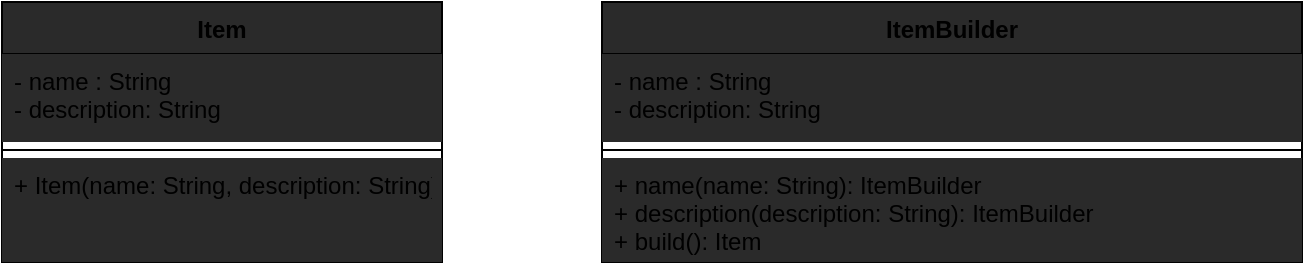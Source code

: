 <mxfile version="14.6.11" type="device"><diagram name="Page-1" id="c4acf3e9-155e-7222-9cf6-157b1a14988f"><mxGraphModel dx="1121" dy="1129" grid="1" gridSize="10" guides="1" tooltips="1" connect="1" arrows="1" fold="1" page="1" pageScale="1" pageWidth="850" pageHeight="1100" background="#ffffff" math="0" shadow="0"><root><mxCell id="0"/><mxCell id="1" parent="0"/><mxCell id="NrRT5C7HezTFW3m1d8b3-1" value="Item" style="swimlane;fontStyle=1;align=center;verticalAlign=top;childLayout=stackLayout;horizontal=1;startSize=26;horizontalStack=0;resizeParent=1;resizeParentMax=0;resizeLast=0;collapsible=1;marginBottom=0;fillColor=#2A2A2A;" parent="1" vertex="1"><mxGeometry x="60" y="100" width="220" height="130" as="geometry"/></mxCell><mxCell id="NrRT5C7HezTFW3m1d8b3-2" value="- name : String&#10;- description: String" style="text;strokeColor=none;align=left;verticalAlign=top;spacingLeft=4;spacingRight=4;overflow=hidden;rotatable=0;points=[[0,0.5],[1,0.5]];portConstraint=eastwest;fillColor=#2a2a2a;" parent="NrRT5C7HezTFW3m1d8b3-1" vertex="1"><mxGeometry y="26" width="220" height="44" as="geometry"/></mxCell><mxCell id="NrRT5C7HezTFW3m1d8b3-3" value="" style="line;strokeWidth=1;fillColor=none;align=left;verticalAlign=middle;spacingTop=-1;spacingLeft=3;spacingRight=3;rotatable=0;labelPosition=right;points=[];portConstraint=eastwest;" parent="NrRT5C7HezTFW3m1d8b3-1" vertex="1"><mxGeometry y="70" width="220" height="8" as="geometry"/></mxCell><mxCell id="NrRT5C7HezTFW3m1d8b3-4" value="+ Item(name: String, description: String)" style="text;strokeColor=none;align=left;verticalAlign=top;spacingLeft=4;spacingRight=4;overflow=hidden;rotatable=0;points=[[0,0.5],[1,0.5]];portConstraint=eastwest;fillColor=#2a2a2a;" parent="NrRT5C7HezTFW3m1d8b3-1" vertex="1"><mxGeometry y="78" width="220" height="52" as="geometry"/></mxCell><mxCell id="EltxCESddvUW7IIF2-uU-1" value="ItemBuilder" style="swimlane;fontStyle=1;align=center;verticalAlign=top;childLayout=stackLayout;horizontal=1;startSize=26;horizontalStack=0;resizeParent=1;resizeParentMax=0;resizeLast=0;collapsible=1;marginBottom=0;fillColor=#2A2A2A;" vertex="1" parent="1"><mxGeometry x="360" y="100" width="350" height="130" as="geometry"/></mxCell><mxCell id="EltxCESddvUW7IIF2-uU-2" value="- name : String&#10;- description: String" style="text;strokeColor=none;align=left;verticalAlign=top;spacingLeft=4;spacingRight=4;overflow=hidden;rotatable=0;points=[[0,0.5],[1,0.5]];portConstraint=eastwest;fillColor=#2a2a2a;" vertex="1" parent="EltxCESddvUW7IIF2-uU-1"><mxGeometry y="26" width="350" height="44" as="geometry"/></mxCell><mxCell id="EltxCESddvUW7IIF2-uU-3" value="" style="line;strokeWidth=1;fillColor=none;align=left;verticalAlign=middle;spacingTop=-1;spacingLeft=3;spacingRight=3;rotatable=0;labelPosition=right;points=[];portConstraint=eastwest;" vertex="1" parent="EltxCESddvUW7IIF2-uU-1"><mxGeometry y="70" width="350" height="8" as="geometry"/></mxCell><mxCell id="EltxCESddvUW7IIF2-uU-4" value="+ name(name: String): ItemBuilder&#10;+ description(description: String): ItemBuilder&#10;+ build(): Item&#10;" style="text;strokeColor=none;align=left;verticalAlign=top;spacingLeft=4;spacingRight=4;overflow=hidden;rotatable=0;points=[[0,0.5],[1,0.5]];portConstraint=eastwest;fillColor=#2a2a2a;" vertex="1" parent="EltxCESddvUW7IIF2-uU-1"><mxGeometry y="78" width="350" height="52" as="geometry"/></mxCell></root></mxGraphModel></diagram></mxfile>